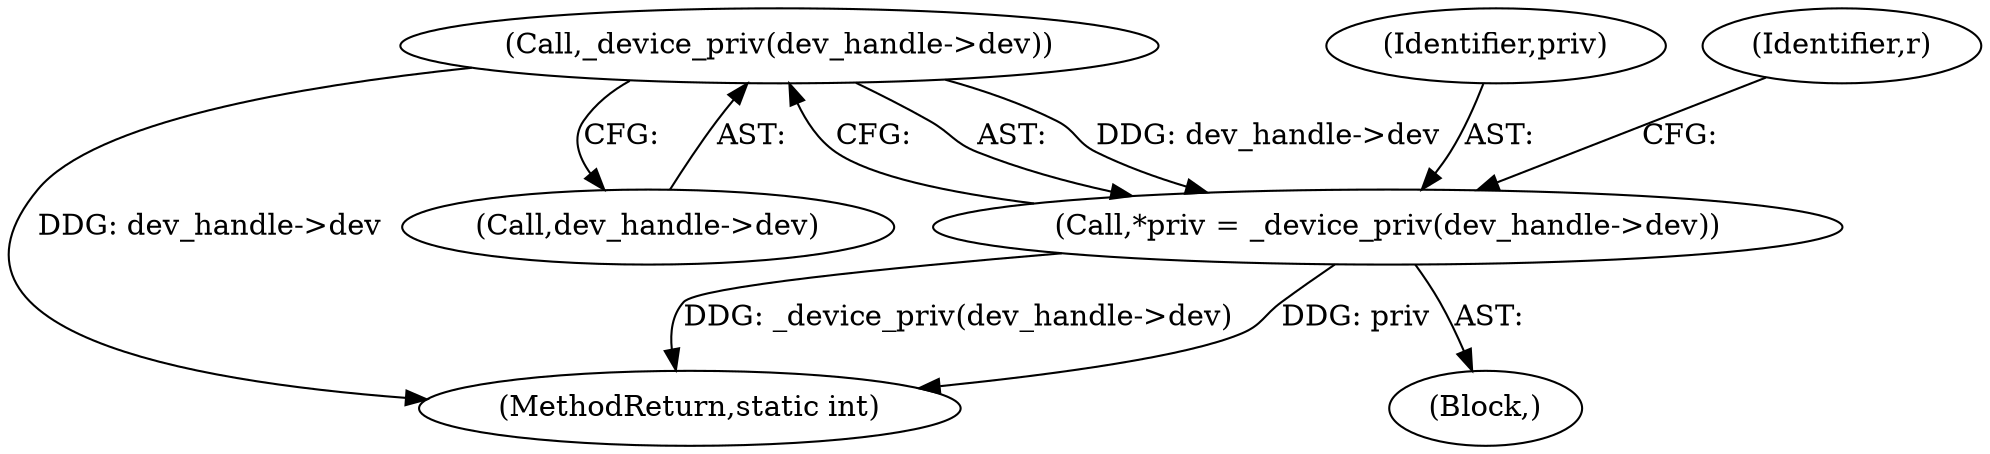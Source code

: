 digraph "0_Chrome_ac149a8d4371c0e01e0934fdd57b09e86f96b5b9_11@pointer" {
"1000109" [label="(Call,_device_priv(dev_handle->dev))"];
"1000107" [label="(Call,*priv = _device_priv(dev_handle->dev))"];
"1000213" [label="(MethodReturn,static int)"];
"1000108" [label="(Identifier,priv)"];
"1000105" [label="(Block,)"];
"1000110" [label="(Call,dev_handle->dev)"];
"1000109" [label="(Call,_device_priv(dev_handle->dev))"];
"1000107" [label="(Call,*priv = _device_priv(dev_handle->dev))"];
"1000115" [label="(Identifier,r)"];
"1000109" -> "1000107"  [label="AST: "];
"1000109" -> "1000110"  [label="CFG: "];
"1000110" -> "1000109"  [label="AST: "];
"1000107" -> "1000109"  [label="CFG: "];
"1000109" -> "1000213"  [label="DDG: dev_handle->dev"];
"1000109" -> "1000107"  [label="DDG: dev_handle->dev"];
"1000107" -> "1000105"  [label="AST: "];
"1000108" -> "1000107"  [label="AST: "];
"1000115" -> "1000107"  [label="CFG: "];
"1000107" -> "1000213"  [label="DDG: priv"];
"1000107" -> "1000213"  [label="DDG: _device_priv(dev_handle->dev)"];
}
